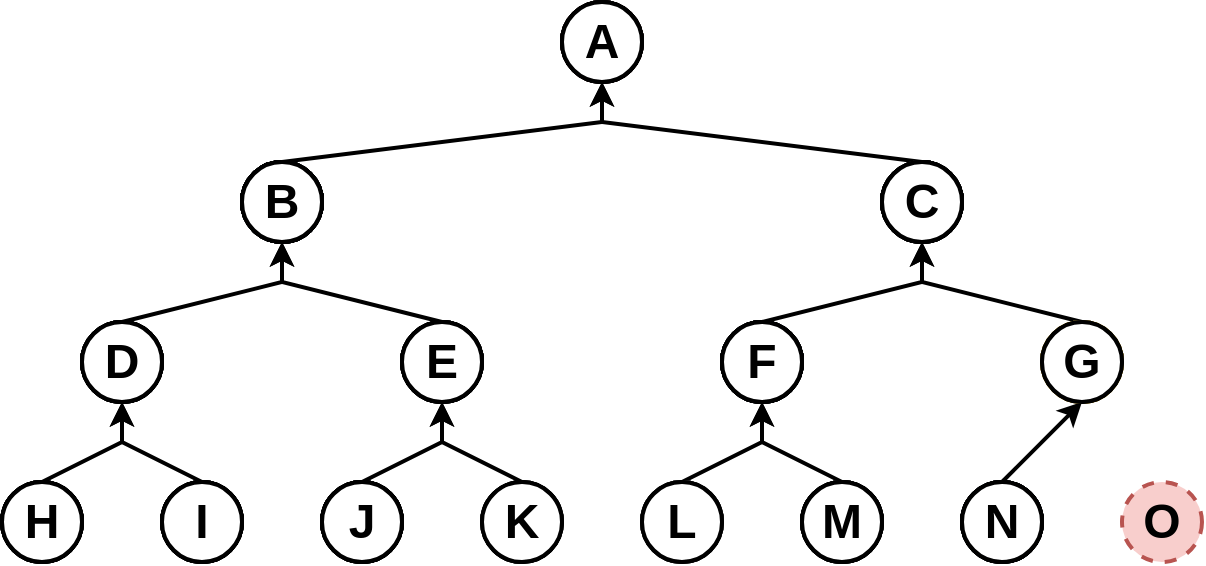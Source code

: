 <mxfile version="13.7.9"><diagram id="GzOgYw2bMC3IP-vDRVvN" name="Page-1"><mxGraphModel dx="1408" dy="794" grid="1" gridSize="10" guides="1" tooltips="1" connect="1" arrows="1" fold="1" page="1" pageScale="1" pageWidth="850" pageHeight="1100" math="0" shadow="0"><root><mxCell id="0"/><mxCell id="1" parent="0"/><mxCell id="Sn6Dn7UEEi_L516iYcXH-213" value="H" style="ellipse;whiteSpace=wrap;html=1;aspect=fixed;fontStyle=1;strokeWidth=2;" vertex="1" parent="1"><mxGeometry x="80" y="500" width="40" height="40" as="geometry"/></mxCell><mxCell id="Sn6Dn7UEEi_L516iYcXH-214" value="I" style="ellipse;whiteSpace=wrap;html=1;aspect=fixed;fontStyle=1;strokeWidth=2;" vertex="1" parent="1"><mxGeometry x="160" y="500" width="40" height="40" as="geometry"/></mxCell><mxCell id="Sn6Dn7UEEi_L516iYcXH-215" value="" style="ellipse;whiteSpace=wrap;html=1;aspect=fixed;fontStyle=1;fillColor=#dae8fc;strokeColor=#6c8ebf;strokeWidth=2;" vertex="1" parent="1"><mxGeometry x="560" y="500" width="40" height="40" as="geometry"/></mxCell><mxCell id="Sn6Dn7UEEi_L516iYcXH-216" value="" style="endArrow=classic;html=1;exitX=0.5;exitY=0;exitDx=0;exitDy=0;entryX=0.5;entryY=1;entryDx=0;entryDy=0;rounded=0;strokeWidth=2;" edge="1" parent="1" source="Sn6Dn7UEEi_L516iYcXH-213" target="Sn6Dn7UEEi_L516iYcXH-217"><mxGeometry width="50" height="50" relative="1" as="geometry"><mxPoint x="300" y="400" as="sourcePoint"/><mxPoint x="140" y="460" as="targetPoint"/><Array as="points"><mxPoint x="140" y="480"/></Array></mxGeometry></mxCell><mxCell id="Sn6Dn7UEEi_L516iYcXH-217" value="" style="ellipse;whiteSpace=wrap;html=1;aspect=fixed;fontStyle=1;fillColor=#f5f5f5;strokeColor=#666666;fontColor=#333333;strokeWidth=2;" vertex="1" parent="1"><mxGeometry x="120" y="420" width="40" height="40" as="geometry"/></mxCell><mxCell id="Sn6Dn7UEEi_L516iYcXH-218" value="" style="endArrow=classic;html=1;exitX=0.5;exitY=0;exitDx=0;exitDy=0;entryX=0.5;entryY=1;entryDx=0;entryDy=0;rounded=0;strokeWidth=2;" edge="1" parent="1" source="Sn6Dn7UEEi_L516iYcXH-214" target="Sn6Dn7UEEi_L516iYcXH-217"><mxGeometry width="50" height="50" relative="1" as="geometry"><mxPoint x="110" y="510" as="sourcePoint"/><mxPoint x="150" y="470" as="targetPoint"/><Array as="points"><mxPoint x="140" y="480"/></Array></mxGeometry></mxCell><mxCell id="Sn6Dn7UEEi_L516iYcXH-219" value="" style="ellipse;whiteSpace=wrap;html=1;aspect=fixed;fontStyle=1;fillColor=#fff2cc;strokeColor=#d6b656;strokeWidth=2;" vertex="1" parent="1"><mxGeometry x="600" y="420" width="40" height="40" as="geometry"/></mxCell><mxCell id="Sn6Dn7UEEi_L516iYcXH-220" value="" style="ellipse;whiteSpace=wrap;html=1;aspect=fixed;fontStyle=1;fillColor=#f5f5f5;strokeColor=#666666;fontColor=#333333;strokeWidth=2;" vertex="1" parent="1"><mxGeometry x="240" y="500" width="40" height="40" as="geometry"/></mxCell><mxCell id="Sn6Dn7UEEi_L516iYcXH-221" value="K" style="ellipse;whiteSpace=wrap;html=1;aspect=fixed;fontStyle=1;strokeWidth=2;" vertex="1" parent="1"><mxGeometry x="320" y="500" width="40" height="40" as="geometry"/></mxCell><mxCell id="Sn6Dn7UEEi_L516iYcXH-222" value="" style="endArrow=classic;html=1;exitX=0.5;exitY=0;exitDx=0;exitDy=0;entryX=0.5;entryY=1;entryDx=0;entryDy=0;rounded=0;strokeWidth=2;" edge="1" parent="1" source="Sn6Dn7UEEi_L516iYcXH-220" target="Sn6Dn7UEEi_L516iYcXH-223"><mxGeometry width="50" height="50" relative="1" as="geometry"><mxPoint x="460" y="400" as="sourcePoint"/><mxPoint x="300" y="460" as="targetPoint"/><Array as="points"><mxPoint x="300" y="480"/></Array></mxGeometry></mxCell><mxCell id="Sn6Dn7UEEi_L516iYcXH-223" value="E" style="ellipse;whiteSpace=wrap;html=1;aspect=fixed;fontStyle=1;strokeWidth=2;" vertex="1" parent="1"><mxGeometry x="280" y="420" width="40" height="40" as="geometry"/></mxCell><mxCell id="Sn6Dn7UEEi_L516iYcXH-224" value="" style="endArrow=classic;html=1;exitX=0.5;exitY=0;exitDx=0;exitDy=0;entryX=0.5;entryY=1;entryDx=0;entryDy=0;rounded=0;strokeWidth=2;" edge="1" parent="1" source="Sn6Dn7UEEi_L516iYcXH-221" target="Sn6Dn7UEEi_L516iYcXH-223"><mxGeometry width="50" height="50" relative="1" as="geometry"><mxPoint x="270" y="510" as="sourcePoint"/><mxPoint x="310" y="470" as="targetPoint"/><Array as="points"><mxPoint x="300" y="480"/></Array></mxGeometry></mxCell><mxCell id="Sn6Dn7UEEi_L516iYcXH-225" value="" style="ellipse;whiteSpace=wrap;html=1;aspect=fixed;fontStyle=1;fillColor=#f5f5f5;strokeColor=#666666;fontColor=#333333;strokeWidth=2;" vertex="1" parent="1"><mxGeometry x="400" y="500" width="40" height="40" as="geometry"/></mxCell><mxCell id="Sn6Dn7UEEi_L516iYcXH-226" value="" style="ellipse;whiteSpace=wrap;html=1;aspect=fixed;fontStyle=1;fillColor=#f5f5f5;strokeColor=#666666;fontColor=#333333;strokeWidth=2;" vertex="1" parent="1"><mxGeometry x="480" y="500" width="40" height="40" as="geometry"/></mxCell><mxCell id="Sn6Dn7UEEi_L516iYcXH-227" value="" style="endArrow=classic;html=1;exitX=0.5;exitY=0;exitDx=0;exitDy=0;entryX=0.5;entryY=1;entryDx=0;entryDy=0;rounded=0;strokeWidth=2;" edge="1" parent="1" source="Sn6Dn7UEEi_L516iYcXH-225" target="Sn6Dn7UEEi_L516iYcXH-228"><mxGeometry width="50" height="50" relative="1" as="geometry"><mxPoint x="620" y="400" as="sourcePoint"/><mxPoint x="460" y="460" as="targetPoint"/><Array as="points"><mxPoint x="460" y="480"/></Array></mxGeometry></mxCell><mxCell id="Sn6Dn7UEEi_L516iYcXH-228" value="" style="ellipse;whiteSpace=wrap;html=1;aspect=fixed;fontStyle=1;fillColor=#dae8fc;strokeColor=#6c8ebf;strokeWidth=2;" vertex="1" parent="1"><mxGeometry x="440" y="420" width="40" height="40" as="geometry"/></mxCell><mxCell id="Sn6Dn7UEEi_L516iYcXH-229" value="" style="endArrow=classic;html=1;exitX=0.5;exitY=0;exitDx=0;exitDy=0;entryX=0.5;entryY=1;entryDx=0;entryDy=0;rounded=0;strokeWidth=2;" edge="1" parent="1" source="Sn6Dn7UEEi_L516iYcXH-226" target="Sn6Dn7UEEi_L516iYcXH-228"><mxGeometry width="50" height="50" relative="1" as="geometry"><mxPoint x="430" y="510" as="sourcePoint"/><mxPoint x="470" y="470" as="targetPoint"/><Array as="points"><mxPoint x="460" y="480"/></Array></mxGeometry></mxCell><mxCell id="Sn6Dn7UEEi_L516iYcXH-230" value="" style="endArrow=classic;html=1;exitX=0.5;exitY=0;exitDx=0;exitDy=0;entryX=0.5;entryY=1;entryDx=0;entryDy=0;strokeWidth=2;" edge="1" parent="1" source="Sn6Dn7UEEi_L516iYcXH-215" target="Sn6Dn7UEEi_L516iYcXH-219"><mxGeometry width="50" height="50" relative="1" as="geometry"><mxPoint x="300" y="400" as="sourcePoint"/><mxPoint x="350" y="350" as="targetPoint"/></mxGeometry></mxCell><mxCell id="Sn6Dn7UEEi_L516iYcXH-231" value="" style="endArrow=classic;html=1;exitX=0.5;exitY=0;exitDx=0;exitDy=0;entryX=0.5;entryY=1;entryDx=0;entryDy=0;rounded=0;strokeWidth=2;" edge="1" parent="1" source="Sn6Dn7UEEi_L516iYcXH-217" target="Sn6Dn7UEEi_L516iYcXH-232"><mxGeometry width="50" height="50" relative="1" as="geometry"><mxPoint x="180" y="420" as="sourcePoint"/><mxPoint x="220" y="380" as="targetPoint"/><Array as="points"><mxPoint x="220" y="400"/></Array></mxGeometry></mxCell><mxCell id="Sn6Dn7UEEi_L516iYcXH-232" value="" style="ellipse;whiteSpace=wrap;html=1;aspect=fixed;fontStyle=1;fillColor=#dae8fc;strokeColor=#6c8ebf;strokeWidth=2;" vertex="1" parent="1"><mxGeometry x="200" y="340" width="40" height="40" as="geometry"/></mxCell><mxCell id="Sn6Dn7UEEi_L516iYcXH-233" value="" style="endArrow=classic;html=1;exitX=0.5;exitY=0;exitDx=0;exitDy=0;entryX=0.5;entryY=1;entryDx=0;entryDy=0;rounded=0;strokeWidth=2;" edge="1" parent="1" source="Sn6Dn7UEEi_L516iYcXH-223" target="Sn6Dn7UEEi_L516iYcXH-232"><mxGeometry width="50" height="50" relative="1" as="geometry"><mxPoint x="260" y="420" as="sourcePoint"/><mxPoint x="230" y="390" as="targetPoint"/><Array as="points"><mxPoint x="220" y="400"/></Array></mxGeometry></mxCell><mxCell id="Sn6Dn7UEEi_L516iYcXH-234" value="" style="ellipse;whiteSpace=wrap;html=1;aspect=fixed;fontStyle=1;fillColor=#f5f5f5;strokeColor=#666666;fontColor=#333333;strokeWidth=2;" vertex="1" parent="1"><mxGeometry x="520" y="340" width="40" height="40" as="geometry"/></mxCell><mxCell id="Sn6Dn7UEEi_L516iYcXH-235" value="" style="endArrow=classic;html=1;exitX=0.5;exitY=0;exitDx=0;exitDy=0;rounded=0;strokeWidth=2;" edge="1" parent="1" source="Sn6Dn7UEEi_L516iYcXH-228" target="Sn6Dn7UEEi_L516iYcXH-234"><mxGeometry width="50" height="50" relative="1" as="geometry"><mxPoint x="460" y="420" as="sourcePoint"/><mxPoint x="540" y="380" as="targetPoint"/><Array as="points"><mxPoint x="540" y="400"/></Array></mxGeometry></mxCell><mxCell id="Sn6Dn7UEEi_L516iYcXH-236" value="" style="endArrow=classic;html=1;exitX=0.5;exitY=0;exitDx=0;exitDy=0;rounded=0;strokeWidth=2;" edge="1" parent="1" source="Sn6Dn7UEEi_L516iYcXH-219" target="Sn6Dn7UEEi_L516iYcXH-234"><mxGeometry width="50" height="50" relative="1" as="geometry"><mxPoint x="620" y="420" as="sourcePoint"/><mxPoint x="540" y="380" as="targetPoint"/><Array as="points"><mxPoint x="540" y="400"/></Array></mxGeometry></mxCell><mxCell id="Sn6Dn7UEEi_L516iYcXH-237" value="" style="ellipse;whiteSpace=wrap;html=1;aspect=fixed;fontStyle=1;fillColor=#f8cecc;strokeColor=#b85450;strokeWidth=2;" vertex="1" parent="1"><mxGeometry x="360" y="260" width="40" height="40" as="geometry"/></mxCell><mxCell id="Sn6Dn7UEEi_L516iYcXH-238" value="" style="endArrow=classic;html=1;exitX=0.5;exitY=0;exitDx=0;exitDy=0;entryX=0.5;entryY=1;entryDx=0;entryDy=0;rounded=0;strokeWidth=2;" edge="1" parent="1" target="Sn6Dn7UEEi_L516iYcXH-237"><mxGeometry width="50" height="50" relative="1" as="geometry"><mxPoint x="220" y="340" as="sourcePoint"/><mxPoint x="300" y="300" as="targetPoint"/><Array as="points"><mxPoint x="380" y="320"/></Array></mxGeometry></mxCell><mxCell id="Sn6Dn7UEEi_L516iYcXH-239" value="" style="endArrow=classic;html=1;exitX=0.5;exitY=0;exitDx=0;exitDy=0;entryX=0.5;entryY=1;entryDx=0;entryDy=0;rounded=0;strokeWidth=2;" edge="1" parent="1" source="Sn6Dn7UEEi_L516iYcXH-234" target="Sn6Dn7UEEi_L516iYcXH-237"><mxGeometry width="50" height="50" relative="1" as="geometry"><mxPoint x="230" y="350" as="sourcePoint"/><mxPoint x="390" y="310" as="targetPoint"/><Array as="points"><mxPoint x="380" y="320"/></Array></mxGeometry></mxCell><mxCell id="Sn6Dn7UEEi_L516iYcXH-240" value="" style="ellipse;whiteSpace=wrap;html=1;aspect=fixed;fontStyle=1;strokeWidth=2;" vertex="1" parent="1"><mxGeometry x="360" y="260" width="40" height="40" as="geometry"/></mxCell><mxCell id="Sn6Dn7UEEi_L516iYcXH-241" value="" style="ellipse;whiteSpace=wrap;html=1;aspect=fixed;fontStyle=1;strokeWidth=2;" vertex="1" parent="1"><mxGeometry x="200" y="340" width="40" height="40" as="geometry"/></mxCell><mxCell id="Sn6Dn7UEEi_L516iYcXH-242" value="" style="ellipse;whiteSpace=wrap;html=1;aspect=fixed;fontStyle=1;strokeWidth=2;" vertex="1" parent="1"><mxGeometry x="440" y="420" width="40" height="40" as="geometry"/></mxCell><mxCell id="Sn6Dn7UEEi_L516iYcXH-243" value="" style="ellipse;whiteSpace=wrap;html=1;aspect=fixed;fontStyle=1;strokeWidth=2;" vertex="1" parent="1"><mxGeometry x="560" y="500" width="40" height="40" as="geometry"/></mxCell><mxCell id="Sn6Dn7UEEi_L516iYcXH-244" value="" style="ellipse;whiteSpace=wrap;html=1;aspect=fixed;fontStyle=1;strokeWidth=2;" vertex="1" parent="1"><mxGeometry x="360" y="260" width="40" height="40" as="geometry"/></mxCell><mxCell id="Sn6Dn7UEEi_L516iYcXH-245" value="" style="ellipse;whiteSpace=wrap;html=1;aspect=fixed;fontStyle=1;strokeWidth=2;" vertex="1" parent="1"><mxGeometry x="200" y="340" width="40" height="40" as="geometry"/></mxCell><mxCell id="Sn6Dn7UEEi_L516iYcXH-246" value="" style="ellipse;whiteSpace=wrap;html=1;aspect=fixed;fontStyle=1;strokeWidth=2;" vertex="1" parent="1"><mxGeometry x="440" y="420" width="40" height="40" as="geometry"/></mxCell><mxCell id="Sn6Dn7UEEi_L516iYcXH-247" value="" style="ellipse;whiteSpace=wrap;html=1;aspect=fixed;fontStyle=1;strokeWidth=2;" vertex="1" parent="1"><mxGeometry x="560" y="500" width="40" height="40" as="geometry"/></mxCell><mxCell id="Sn6Dn7UEEi_L516iYcXH-248" value="" style="ellipse;whiteSpace=wrap;html=1;aspect=fixed;fontStyle=1;fillColor=#f5f5f5;strokeColor=#666666;fontColor=#333333;strokeWidth=2;" vertex="1" parent="1"><mxGeometry x="520" y="340" width="40" height="40" as="geometry"/></mxCell><mxCell id="Sn6Dn7UEEi_L516iYcXH-249" value="" style="ellipse;whiteSpace=wrap;html=1;aspect=fixed;fontStyle=1;fillColor=#fff2cc;strokeColor=#d6b656;strokeWidth=2;" vertex="1" parent="1"><mxGeometry x="600" y="420" width="40" height="40" as="geometry"/></mxCell><mxCell id="Sn6Dn7UEEi_L516iYcXH-250" value="" style="ellipse;whiteSpace=wrap;html=1;aspect=fixed;fontStyle=1;fillColor=#f5f5f5;strokeColor=#666666;fontColor=#333333;strokeWidth=2;" vertex="1" parent="1"><mxGeometry x="480" y="500" width="40" height="40" as="geometry"/></mxCell><mxCell id="Sn6Dn7UEEi_L516iYcXH-251" value="" style="ellipse;whiteSpace=wrap;html=1;aspect=fixed;fontStyle=1;fillColor=#f5f5f5;strokeColor=#666666;fontColor=#333333;strokeWidth=2;" vertex="1" parent="1"><mxGeometry x="400" y="500" width="40" height="40" as="geometry"/></mxCell><mxCell id="Sn6Dn7UEEi_L516iYcXH-252" value="" style="ellipse;whiteSpace=wrap;html=1;aspect=fixed;fontStyle=1;strokeWidth=2;" vertex="1" parent="1"><mxGeometry x="360" y="260" width="40" height="40" as="geometry"/></mxCell><mxCell id="Sn6Dn7UEEi_L516iYcXH-253" value="" style="ellipse;whiteSpace=wrap;html=1;aspect=fixed;fontStyle=1;strokeWidth=2;" vertex="1" parent="1"><mxGeometry x="200" y="340" width="40" height="40" as="geometry"/></mxCell><mxCell id="Sn6Dn7UEEi_L516iYcXH-254" value="" style="ellipse;whiteSpace=wrap;html=1;aspect=fixed;fontStyle=1;strokeWidth=2;" vertex="1" parent="1"><mxGeometry x="440" y="420" width="40" height="40" as="geometry"/></mxCell><mxCell id="Sn6Dn7UEEi_L516iYcXH-255" value="" style="ellipse;whiteSpace=wrap;html=1;aspect=fixed;fontStyle=1;strokeWidth=2;" vertex="1" parent="1"><mxGeometry x="560" y="500" width="40" height="40" as="geometry"/></mxCell><mxCell id="Sn6Dn7UEEi_L516iYcXH-256" value="" style="ellipse;whiteSpace=wrap;html=1;aspect=fixed;fontStyle=1;fillColor=#f5f5f5;strokeColor=#666666;fontColor=#333333;strokeWidth=2;" vertex="1" parent="1"><mxGeometry x="520" y="340" width="40" height="40" as="geometry"/></mxCell><mxCell id="Sn6Dn7UEEi_L516iYcXH-257" value="" style="ellipse;whiteSpace=wrap;html=1;aspect=fixed;fontStyle=1;fillColor=#fff2cc;strokeColor=#d6b656;strokeWidth=2;" vertex="1" parent="1"><mxGeometry x="600" y="420" width="40" height="40" as="geometry"/></mxCell><mxCell id="Sn6Dn7UEEi_L516iYcXH-258" value="" style="ellipse;whiteSpace=wrap;html=1;aspect=fixed;fontStyle=1;fillColor=#f5f5f5;strokeColor=#666666;fontColor=#333333;strokeWidth=2;" vertex="1" parent="1"><mxGeometry x="480" y="500" width="40" height="40" as="geometry"/></mxCell><mxCell id="Sn6Dn7UEEi_L516iYcXH-259" value="" style="ellipse;whiteSpace=wrap;html=1;aspect=fixed;fontStyle=1;fillColor=#f5f5f5;strokeColor=#666666;fontColor=#333333;strokeWidth=2;" vertex="1" parent="1"><mxGeometry x="400" y="500" width="40" height="40" as="geometry"/></mxCell><mxCell id="Sn6Dn7UEEi_L516iYcXH-260" value="" style="ellipse;whiteSpace=wrap;html=1;aspect=fixed;fontStyle=1;strokeWidth=2;" vertex="1" parent="1"><mxGeometry x="360" y="260" width="40" height="40" as="geometry"/></mxCell><mxCell id="Sn6Dn7UEEi_L516iYcXH-261" value="" style="ellipse;whiteSpace=wrap;html=1;aspect=fixed;fontStyle=1;strokeWidth=2;" vertex="1" parent="1"><mxGeometry x="200" y="340" width="40" height="40" as="geometry"/></mxCell><mxCell id="Sn6Dn7UEEi_L516iYcXH-262" value="" style="ellipse;whiteSpace=wrap;html=1;aspect=fixed;fontStyle=1;strokeWidth=2;" vertex="1" parent="1"><mxGeometry x="440" y="420" width="40" height="40" as="geometry"/></mxCell><mxCell id="Sn6Dn7UEEi_L516iYcXH-263" value="" style="ellipse;whiteSpace=wrap;html=1;aspect=fixed;fontStyle=1;strokeWidth=2;" vertex="1" parent="1"><mxGeometry x="560" y="500" width="40" height="40" as="geometry"/></mxCell><mxCell id="Sn6Dn7UEEi_L516iYcXH-264" value="" style="ellipse;whiteSpace=wrap;html=1;aspect=fixed;fontStyle=1;fillColor=#f5f5f5;strokeColor=#666666;fontColor=#333333;strokeWidth=2;" vertex="1" parent="1"><mxGeometry x="520" y="340" width="40" height="40" as="geometry"/></mxCell><mxCell id="Sn6Dn7UEEi_L516iYcXH-265" value="" style="ellipse;whiteSpace=wrap;html=1;aspect=fixed;fontStyle=1;fillColor=#fff2cc;strokeColor=#d6b656;strokeWidth=2;" vertex="1" parent="1"><mxGeometry x="600" y="420" width="40" height="40" as="geometry"/></mxCell><mxCell id="Sn6Dn7UEEi_L516iYcXH-266" value="" style="ellipse;whiteSpace=wrap;html=1;aspect=fixed;fontStyle=1;fillColor=#f5f5f5;strokeColor=#666666;fontColor=#333333;strokeWidth=2;" vertex="1" parent="1"><mxGeometry x="480" y="500" width="40" height="40" as="geometry"/></mxCell><mxCell id="Sn6Dn7UEEi_L516iYcXH-267" value="" style="ellipse;whiteSpace=wrap;html=1;aspect=fixed;fontStyle=1;fillColor=#f5f5f5;strokeColor=#666666;fontColor=#333333;strokeWidth=2;" vertex="1" parent="1"><mxGeometry x="400" y="500" width="40" height="40" as="geometry"/></mxCell><mxCell id="Sn6Dn7UEEi_L516iYcXH-268" value="" style="ellipse;whiteSpace=wrap;html=1;aspect=fixed;fontStyle=1;fillColor=#f5f5f5;strokeColor=#666666;fontColor=#333333;strokeWidth=2;" vertex="1" parent="1"><mxGeometry x="240" y="500" width="40" height="40" as="geometry"/></mxCell><mxCell id="Sn6Dn7UEEi_L516iYcXH-269" value="A" style="ellipse;whiteSpace=wrap;html=1;aspect=fixed;fontStyle=1;fontSize=24;strokeWidth=2;" vertex="1" parent="1"><mxGeometry x="360" y="260" width="40" height="40" as="geometry"/></mxCell><mxCell id="Sn6Dn7UEEi_L516iYcXH-270" value="B" style="ellipse;whiteSpace=wrap;html=1;aspect=fixed;fontStyle=1;strokeWidth=2;" vertex="1" parent="1"><mxGeometry x="200" y="340" width="40" height="40" as="geometry"/></mxCell><mxCell id="Sn6Dn7UEEi_L516iYcXH-271" value="F" style="ellipse;whiteSpace=wrap;html=1;aspect=fixed;fontStyle=1;strokeWidth=2;" vertex="1" parent="1"><mxGeometry x="440" y="420" width="40" height="40" as="geometry"/></mxCell><mxCell id="Sn6Dn7UEEi_L516iYcXH-272" value="N" style="ellipse;whiteSpace=wrap;html=1;aspect=fixed;fontStyle=1;strokeWidth=2;" vertex="1" parent="1"><mxGeometry x="560" y="500" width="40" height="40" as="geometry"/></mxCell><mxCell id="Sn6Dn7UEEi_L516iYcXH-273" value="C" style="ellipse;whiteSpace=wrap;html=1;aspect=fixed;fontStyle=1;strokeWidth=2;" vertex="1" parent="1"><mxGeometry x="520" y="340" width="40" height="40" as="geometry"/></mxCell><mxCell id="Sn6Dn7UEEi_L516iYcXH-274" value="G" style="ellipse;whiteSpace=wrap;html=1;aspect=fixed;fontStyle=1;strokeWidth=2;" vertex="1" parent="1"><mxGeometry x="600" y="420" width="40" height="40" as="geometry"/></mxCell><mxCell id="Sn6Dn7UEEi_L516iYcXH-275" value="M" style="ellipse;whiteSpace=wrap;html=1;aspect=fixed;fontStyle=1;strokeWidth=2;" vertex="1" parent="1"><mxGeometry x="480" y="500" width="40" height="40" as="geometry"/></mxCell><mxCell id="Sn6Dn7UEEi_L516iYcXH-276" value="L" style="ellipse;whiteSpace=wrap;html=1;aspect=fixed;fontStyle=1;strokeWidth=2;" vertex="1" parent="1"><mxGeometry x="400" y="500" width="40" height="40" as="geometry"/></mxCell><mxCell id="Sn6Dn7UEEi_L516iYcXH-277" value="J" style="ellipse;whiteSpace=wrap;html=1;aspect=fixed;fontStyle=1;strokeWidth=2;" vertex="1" parent="1"><mxGeometry x="240" y="500" width="40" height="40" as="geometry"/></mxCell><mxCell id="Sn6Dn7UEEi_L516iYcXH-278" value="D" style="ellipse;whiteSpace=wrap;html=1;aspect=fixed;fontStyle=1;strokeWidth=2;" vertex="1" parent="1"><mxGeometry x="120" y="420" width="40" height="40" as="geometry"/></mxCell><mxCell id="Sn6Dn7UEEi_L516iYcXH-279" value="O" style="ellipse;whiteSpace=wrap;html=1;aspect=fixed;fontStyle=1;fillColor=#f8cecc;strokeColor=#b85450;dashed=1;fontSize=24;strokeWidth=2;" vertex="1" parent="1"><mxGeometry x="640" y="500" width="40" height="40" as="geometry"/></mxCell><mxCell id="Sn6Dn7UEEi_L516iYcXH-280" value="B" style="ellipse;whiteSpace=wrap;html=1;aspect=fixed;fontStyle=1;strokeWidth=2;" vertex="1" parent="1"><mxGeometry x="200" y="340" width="40" height="40" as="geometry"/></mxCell><mxCell id="Sn6Dn7UEEi_L516iYcXH-281" value="C" style="ellipse;whiteSpace=wrap;html=1;aspect=fixed;fontStyle=1;strokeWidth=2;" vertex="1" parent="1"><mxGeometry x="520" y="340" width="40" height="40" as="geometry"/></mxCell><mxCell id="Sn6Dn7UEEi_L516iYcXH-282" value="D" style="ellipse;whiteSpace=wrap;html=1;aspect=fixed;fontStyle=1;strokeWidth=2;" vertex="1" parent="1"><mxGeometry x="120" y="420" width="40" height="40" as="geometry"/></mxCell><mxCell id="Sn6Dn7UEEi_L516iYcXH-283" value="E" style="ellipse;whiteSpace=wrap;html=1;aspect=fixed;fontStyle=1;strokeWidth=2;" vertex="1" parent="1"><mxGeometry x="280" y="420" width="40" height="40" as="geometry"/></mxCell><mxCell id="Sn6Dn7UEEi_L516iYcXH-284" value="H" style="ellipse;whiteSpace=wrap;html=1;aspect=fixed;fontStyle=1;strokeWidth=2;" vertex="1" parent="1"><mxGeometry x="80" y="500" width="40" height="40" as="geometry"/></mxCell><mxCell id="Sn6Dn7UEEi_L516iYcXH-285" value="I" style="ellipse;whiteSpace=wrap;html=1;aspect=fixed;fontStyle=1;strokeWidth=2;" vertex="1" parent="1"><mxGeometry x="160" y="500" width="40" height="40" as="geometry"/></mxCell><mxCell id="Sn6Dn7UEEi_L516iYcXH-286" value="J" style="ellipse;whiteSpace=wrap;html=1;aspect=fixed;fontStyle=1;strokeWidth=2;" vertex="1" parent="1"><mxGeometry x="240" y="500" width="40" height="40" as="geometry"/></mxCell><mxCell id="Sn6Dn7UEEi_L516iYcXH-287" value="B" style="ellipse;whiteSpace=wrap;html=1;aspect=fixed;fontStyle=1;strokeWidth=2;" vertex="1" parent="1"><mxGeometry x="200" y="340" width="40" height="40" as="geometry"/></mxCell><mxCell id="Sn6Dn7UEEi_L516iYcXH-288" value="C" style="ellipse;whiteSpace=wrap;html=1;aspect=fixed;fontStyle=1;strokeWidth=2;" vertex="1" parent="1"><mxGeometry x="520" y="340" width="40" height="40" as="geometry"/></mxCell><mxCell id="Sn6Dn7UEEi_L516iYcXH-289" value="D" style="ellipse;whiteSpace=wrap;html=1;aspect=fixed;fontStyle=1;strokeWidth=2;" vertex="1" parent="1"><mxGeometry x="120" y="420" width="40" height="40" as="geometry"/></mxCell><mxCell id="Sn6Dn7UEEi_L516iYcXH-290" value="E" style="ellipse;whiteSpace=wrap;html=1;aspect=fixed;fontStyle=1;strokeWidth=2;" vertex="1" parent="1"><mxGeometry x="280" y="420" width="40" height="40" as="geometry"/></mxCell><mxCell id="Sn6Dn7UEEi_L516iYcXH-291" value="H" style="ellipse;whiteSpace=wrap;html=1;aspect=fixed;fontStyle=1;strokeWidth=2;" vertex="1" parent="1"><mxGeometry x="80" y="500" width="40" height="40" as="geometry"/></mxCell><mxCell id="Sn6Dn7UEEi_L516iYcXH-292" value="I" style="ellipse;whiteSpace=wrap;html=1;aspect=fixed;fontStyle=1;strokeWidth=2;" vertex="1" parent="1"><mxGeometry x="160" y="500" width="40" height="40" as="geometry"/></mxCell><mxCell id="Sn6Dn7UEEi_L516iYcXH-293" value="J" style="ellipse;whiteSpace=wrap;html=1;aspect=fixed;fontStyle=1;strokeWidth=2;" vertex="1" parent="1"><mxGeometry x="240" y="500" width="40" height="40" as="geometry"/></mxCell><mxCell id="Sn6Dn7UEEi_L516iYcXH-294" value="B" style="ellipse;whiteSpace=wrap;html=1;aspect=fixed;fontStyle=1;strokeWidth=2;" vertex="1" parent="1"><mxGeometry x="200" y="340" width="40" height="40" as="geometry"/></mxCell><mxCell id="Sn6Dn7UEEi_L516iYcXH-295" value="C" style="ellipse;whiteSpace=wrap;html=1;aspect=fixed;fontStyle=1;strokeWidth=2;" vertex="1" parent="1"><mxGeometry x="520" y="340" width="40" height="40" as="geometry"/></mxCell><mxCell id="Sn6Dn7UEEi_L516iYcXH-296" value="D" style="ellipse;whiteSpace=wrap;html=1;aspect=fixed;fontStyle=1;strokeWidth=2;" vertex="1" parent="1"><mxGeometry x="120" y="420" width="40" height="40" as="geometry"/></mxCell><mxCell id="Sn6Dn7UEEi_L516iYcXH-297" value="E" style="ellipse;whiteSpace=wrap;html=1;aspect=fixed;fontStyle=1;strokeWidth=2;" vertex="1" parent="1"><mxGeometry x="280" y="420" width="40" height="40" as="geometry"/></mxCell><mxCell id="Sn6Dn7UEEi_L516iYcXH-298" value="H" style="ellipse;whiteSpace=wrap;html=1;aspect=fixed;fontStyle=1;strokeWidth=2;" vertex="1" parent="1"><mxGeometry x="80" y="500" width="40" height="40" as="geometry"/></mxCell><mxCell id="Sn6Dn7UEEi_L516iYcXH-299" value="I" style="ellipse;whiteSpace=wrap;html=1;aspect=fixed;fontStyle=1;strokeWidth=2;" vertex="1" parent="1"><mxGeometry x="160" y="500" width="40" height="40" as="geometry"/></mxCell><mxCell id="Sn6Dn7UEEi_L516iYcXH-300" value="J" style="ellipse;whiteSpace=wrap;html=1;aspect=fixed;fontStyle=1;strokeWidth=2;" vertex="1" parent="1"><mxGeometry x="240" y="500" width="40" height="40" as="geometry"/></mxCell><mxCell id="Sn6Dn7UEEi_L516iYcXH-301" value="F" style="ellipse;whiteSpace=wrap;html=1;aspect=fixed;fontStyle=1;strokeWidth=2;" vertex="1" parent="1"><mxGeometry x="440" y="420" width="40" height="40" as="geometry"/></mxCell><mxCell id="Sn6Dn7UEEi_L516iYcXH-302" value="M" style="ellipse;whiteSpace=wrap;html=1;aspect=fixed;fontStyle=1;strokeWidth=2;" vertex="1" parent="1"><mxGeometry x="480" y="500" width="40" height="40" as="geometry"/></mxCell><mxCell id="Sn6Dn7UEEi_L516iYcXH-303" value="B" style="ellipse;whiteSpace=wrap;html=1;aspect=fixed;fontStyle=1;strokeWidth=2;" vertex="1" parent="1"><mxGeometry x="200" y="340" width="40" height="40" as="geometry"/></mxCell><mxCell id="Sn6Dn7UEEi_L516iYcXH-304" value="C" style="ellipse;whiteSpace=wrap;html=1;aspect=fixed;fontStyle=1;strokeWidth=2;" vertex="1" parent="1"><mxGeometry x="520" y="340" width="40" height="40" as="geometry"/></mxCell><mxCell id="Sn6Dn7UEEi_L516iYcXH-305" value="D" style="ellipse;whiteSpace=wrap;html=1;aspect=fixed;fontStyle=1;strokeWidth=2;" vertex="1" parent="1"><mxGeometry x="120" y="420" width="40" height="40" as="geometry"/></mxCell><mxCell id="Sn6Dn7UEEi_L516iYcXH-306" value="E" style="ellipse;whiteSpace=wrap;html=1;aspect=fixed;fontStyle=1;strokeWidth=2;" vertex="1" parent="1"><mxGeometry x="280" y="420" width="40" height="40" as="geometry"/></mxCell><mxCell id="Sn6Dn7UEEi_L516iYcXH-307" value="H" style="ellipse;whiteSpace=wrap;html=1;aspect=fixed;fontStyle=1;strokeWidth=2;" vertex="1" parent="1"><mxGeometry x="80" y="500" width="40" height="40" as="geometry"/></mxCell><mxCell id="Sn6Dn7UEEi_L516iYcXH-308" value="I" style="ellipse;whiteSpace=wrap;html=1;aspect=fixed;fontStyle=1;strokeWidth=2;" vertex="1" parent="1"><mxGeometry x="160" y="500" width="40" height="40" as="geometry"/></mxCell><mxCell id="Sn6Dn7UEEi_L516iYcXH-309" value="J" style="ellipse;whiteSpace=wrap;html=1;aspect=fixed;fontStyle=1;strokeWidth=2;" vertex="1" parent="1"><mxGeometry x="240" y="500" width="40" height="40" as="geometry"/></mxCell><mxCell id="Sn6Dn7UEEi_L516iYcXH-310" value="F" style="ellipse;whiteSpace=wrap;html=1;aspect=fixed;fontStyle=1;strokeWidth=2;" vertex="1" parent="1"><mxGeometry x="440" y="420" width="40" height="40" as="geometry"/></mxCell><mxCell id="Sn6Dn7UEEi_L516iYcXH-311" value="M" style="ellipse;whiteSpace=wrap;html=1;aspect=fixed;fontStyle=1;strokeWidth=2;" vertex="1" parent="1"><mxGeometry x="480" y="500" width="40" height="40" as="geometry"/></mxCell><mxCell id="Sn6Dn7UEEi_L516iYcXH-312" value="K" style="ellipse;whiteSpace=wrap;html=1;aspect=fixed;fontStyle=1;strokeWidth=2;" vertex="1" parent="1"><mxGeometry x="320" y="500" width="40" height="40" as="geometry"/></mxCell><mxCell id="Sn6Dn7UEEi_L516iYcXH-313" value="B" style="ellipse;whiteSpace=wrap;html=1;aspect=fixed;fontStyle=1;fontSize=24;strokeWidth=2;" vertex="1" parent="1"><mxGeometry x="200" y="340" width="40" height="40" as="geometry"/></mxCell><mxCell id="Sn6Dn7UEEi_L516iYcXH-314" value="C" style="ellipse;whiteSpace=wrap;html=1;aspect=fixed;fontStyle=1;fontSize=24;strokeWidth=2;" vertex="1" parent="1"><mxGeometry x="520" y="340" width="40" height="40" as="geometry"/></mxCell><mxCell id="Sn6Dn7UEEi_L516iYcXH-315" value="D" style="ellipse;whiteSpace=wrap;html=1;aspect=fixed;fontStyle=1;fontSize=24;strokeWidth=2;" vertex="1" parent="1"><mxGeometry x="120" y="420" width="40" height="40" as="geometry"/></mxCell><mxCell id="Sn6Dn7UEEi_L516iYcXH-316" value="E" style="ellipse;whiteSpace=wrap;html=1;aspect=fixed;fontStyle=1;fontSize=24;strokeWidth=2;" vertex="1" parent="1"><mxGeometry x="280" y="420" width="40" height="40" as="geometry"/></mxCell><mxCell id="Sn6Dn7UEEi_L516iYcXH-317" value="H" style="ellipse;whiteSpace=wrap;html=1;aspect=fixed;fontStyle=1;fontSize=24;strokeWidth=2;" vertex="1" parent="1"><mxGeometry x="80" y="500" width="40" height="40" as="geometry"/></mxCell><mxCell id="Sn6Dn7UEEi_L516iYcXH-318" value="I" style="ellipse;whiteSpace=wrap;html=1;aspect=fixed;fontStyle=1;fontSize=24;strokeWidth=2;" vertex="1" parent="1"><mxGeometry x="160" y="500" width="40" height="40" as="geometry"/></mxCell><mxCell id="Sn6Dn7UEEi_L516iYcXH-319" value="J" style="ellipse;whiteSpace=wrap;html=1;aspect=fixed;fontStyle=1;fontSize=24;strokeWidth=2;" vertex="1" parent="1"><mxGeometry x="240" y="500" width="40" height="40" as="geometry"/></mxCell><mxCell id="Sn6Dn7UEEi_L516iYcXH-320" value="F" style="ellipse;whiteSpace=wrap;html=1;aspect=fixed;fontStyle=1;fontSize=24;strokeWidth=2;" vertex="1" parent="1"><mxGeometry x="440" y="420" width="40" height="40" as="geometry"/></mxCell><mxCell id="Sn6Dn7UEEi_L516iYcXH-321" value="M" style="ellipse;whiteSpace=wrap;html=1;aspect=fixed;fontStyle=1;fontSize=24;strokeWidth=2;" vertex="1" parent="1"><mxGeometry x="480" y="500" width="40" height="40" as="geometry"/></mxCell><mxCell id="Sn6Dn7UEEi_L516iYcXH-322" value="K" style="ellipse;whiteSpace=wrap;html=1;aspect=fixed;fontStyle=1;fontSize=24;strokeWidth=2;" vertex="1" parent="1"><mxGeometry x="320" y="500" width="40" height="40" as="geometry"/></mxCell><mxCell id="Sn6Dn7UEEi_L516iYcXH-323" value="L" style="ellipse;whiteSpace=wrap;html=1;aspect=fixed;fontStyle=1;fontSize=24;strokeWidth=2;" vertex="1" parent="1"><mxGeometry x="400" y="500" width="40" height="40" as="geometry"/></mxCell><mxCell id="Sn6Dn7UEEi_L516iYcXH-324" value="G" style="ellipse;whiteSpace=wrap;html=1;aspect=fixed;fontStyle=1;fontSize=24;strokeWidth=2;" vertex="1" parent="1"><mxGeometry x="600" y="420" width="40" height="40" as="geometry"/></mxCell><mxCell id="Sn6Dn7UEEi_L516iYcXH-325" value="N" style="ellipse;whiteSpace=wrap;html=1;aspect=fixed;fontStyle=1;fontSize=24;strokeWidth=2;" vertex="1" parent="1"><mxGeometry x="560" y="500" width="40" height="40" as="geometry"/></mxCell></root></mxGraphModel></diagram></mxfile>